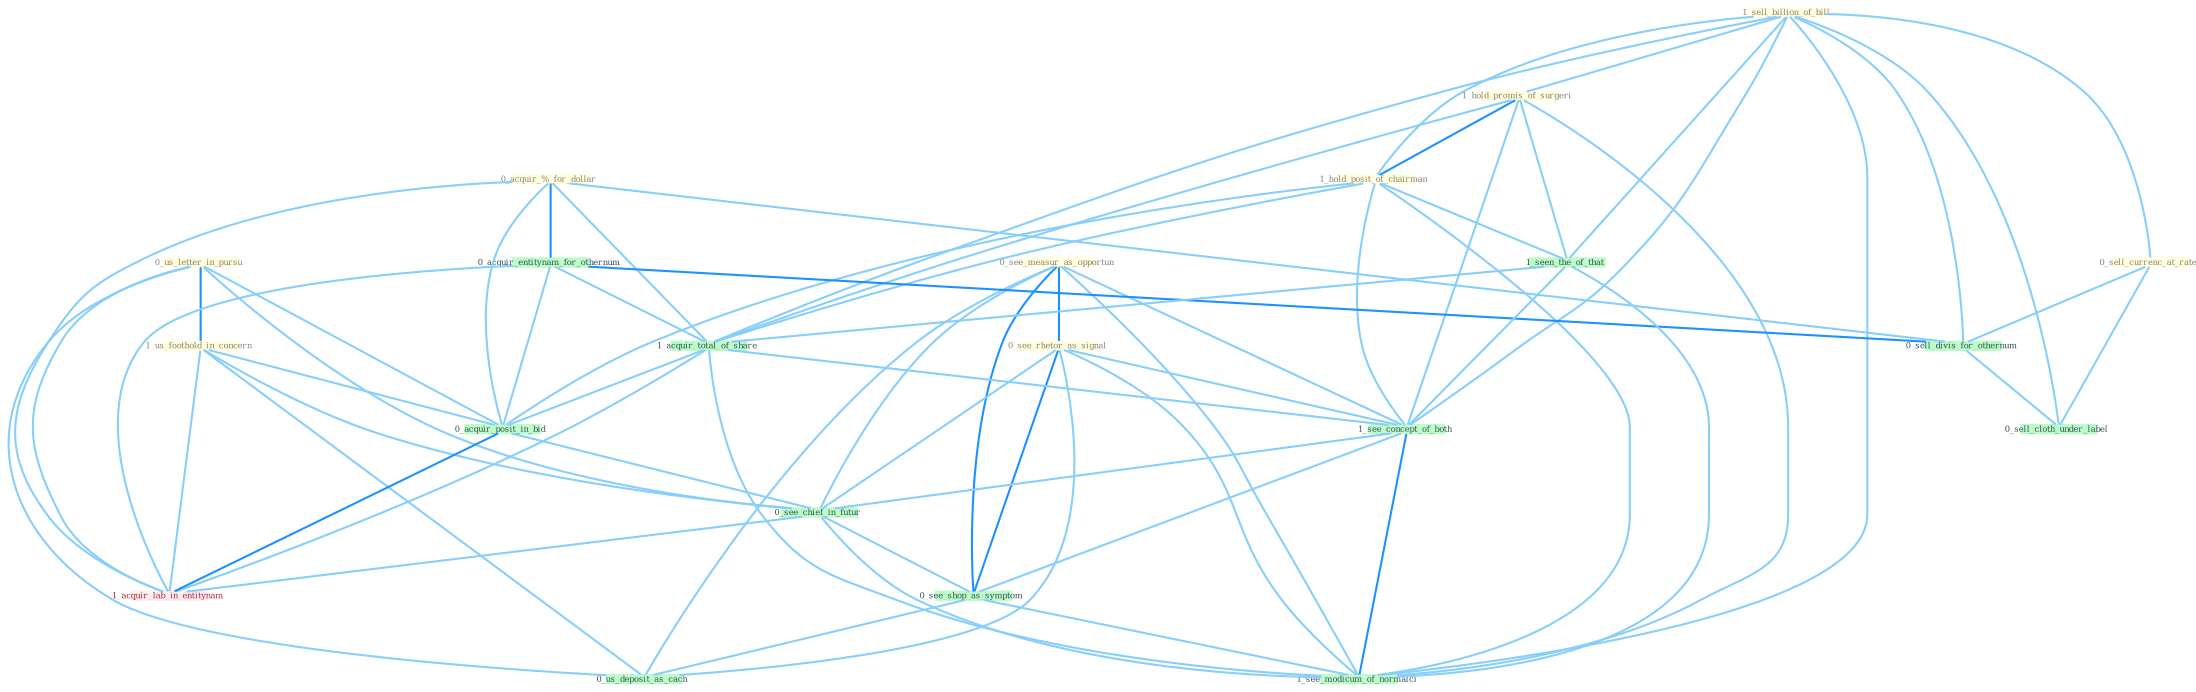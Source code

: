 Graph G{ 
    node
    [shape=polygon,style=filled,width=.5,height=.06,color="#BDFCC9",fixedsize=true,fontsize=4,
    fontcolor="#2f4f4f"];
    {node
    [color="#ffffe0", fontcolor="#8b7d6b"] "0_acquir_%_for_dollar " "0_us_letter_in_pursu " "1_sell_billion_of_bill " "1_hold_promis_of_surgeri " "1_us_foothold_in_concern " "0_see_measur_as_opportun " "0_sell_currenc_at_rate " "1_hold_posit_of_chairman " "0_see_rhetor_as_signal "}
{node [color="#fff0f5", fontcolor="#b22222"] "1_acquir_lab_in_entitynam "}
edge [color="#B0E2FF"];

	"0_acquir_%_for_dollar " -- "0_acquir_entitynam_for_othernum " [w="2", color="#1e90ff" , len=0.8];
	"0_acquir_%_for_dollar " -- "0_sell_divis_for_othernum " [w="1", color="#87cefa" ];
	"0_acquir_%_for_dollar " -- "1_acquir_total_of_share " [w="1", color="#87cefa" ];
	"0_acquir_%_for_dollar " -- "0_acquir_posit_in_bid " [w="1", color="#87cefa" ];
	"0_acquir_%_for_dollar " -- "1_acquir_lab_in_entitynam " [w="1", color="#87cefa" ];
	"0_us_letter_in_pursu " -- "1_us_foothold_in_concern " [w="2", color="#1e90ff" , len=0.8];
	"0_us_letter_in_pursu " -- "0_acquir_posit_in_bid " [w="1", color="#87cefa" ];
	"0_us_letter_in_pursu " -- "0_see_chief_in_futur " [w="1", color="#87cefa" ];
	"0_us_letter_in_pursu " -- "1_acquir_lab_in_entitynam " [w="1", color="#87cefa" ];
	"0_us_letter_in_pursu " -- "0_us_deposit_as_cach " [w="1", color="#87cefa" ];
	"1_sell_billion_of_bill " -- "1_hold_promis_of_surgeri " [w="1", color="#87cefa" ];
	"1_sell_billion_of_bill " -- "0_sell_currenc_at_rate " [w="1", color="#87cefa" ];
	"1_sell_billion_of_bill " -- "1_hold_posit_of_chairman " [w="1", color="#87cefa" ];
	"1_sell_billion_of_bill " -- "1_seen_the_of_that " [w="1", color="#87cefa" ];
	"1_sell_billion_of_bill " -- "0_sell_divis_for_othernum " [w="1", color="#87cefa" ];
	"1_sell_billion_of_bill " -- "1_acquir_total_of_share " [w="1", color="#87cefa" ];
	"1_sell_billion_of_bill " -- "0_sell_cloth_under_label " [w="1", color="#87cefa" ];
	"1_sell_billion_of_bill " -- "1_see_concept_of_both " [w="1", color="#87cefa" ];
	"1_sell_billion_of_bill " -- "1_see_modicum_of_normalci " [w="1", color="#87cefa" ];
	"1_hold_promis_of_surgeri " -- "1_hold_posit_of_chairman " [w="2", color="#1e90ff" , len=0.8];
	"1_hold_promis_of_surgeri " -- "1_seen_the_of_that " [w="1", color="#87cefa" ];
	"1_hold_promis_of_surgeri " -- "1_acquir_total_of_share " [w="1", color="#87cefa" ];
	"1_hold_promis_of_surgeri " -- "1_see_concept_of_both " [w="1", color="#87cefa" ];
	"1_hold_promis_of_surgeri " -- "1_see_modicum_of_normalci " [w="1", color="#87cefa" ];
	"1_us_foothold_in_concern " -- "0_acquir_posit_in_bid " [w="1", color="#87cefa" ];
	"1_us_foothold_in_concern " -- "0_see_chief_in_futur " [w="1", color="#87cefa" ];
	"1_us_foothold_in_concern " -- "1_acquir_lab_in_entitynam " [w="1", color="#87cefa" ];
	"1_us_foothold_in_concern " -- "0_us_deposit_as_cach " [w="1", color="#87cefa" ];
	"0_see_measur_as_opportun " -- "0_see_rhetor_as_signal " [w="2", color="#1e90ff" , len=0.8];
	"0_see_measur_as_opportun " -- "1_see_concept_of_both " [w="1", color="#87cefa" ];
	"0_see_measur_as_opportun " -- "0_see_chief_in_futur " [w="1", color="#87cefa" ];
	"0_see_measur_as_opportun " -- "0_see_shop_as_symptom " [w="2", color="#1e90ff" , len=0.8];
	"0_see_measur_as_opportun " -- "0_us_deposit_as_cach " [w="1", color="#87cefa" ];
	"0_see_measur_as_opportun " -- "1_see_modicum_of_normalci " [w="1", color="#87cefa" ];
	"0_sell_currenc_at_rate " -- "0_sell_divis_for_othernum " [w="1", color="#87cefa" ];
	"0_sell_currenc_at_rate " -- "0_sell_cloth_under_label " [w="1", color="#87cefa" ];
	"1_hold_posit_of_chairman " -- "1_seen_the_of_that " [w="1", color="#87cefa" ];
	"1_hold_posit_of_chairman " -- "1_acquir_total_of_share " [w="1", color="#87cefa" ];
	"1_hold_posit_of_chairman " -- "0_acquir_posit_in_bid " [w="1", color="#87cefa" ];
	"1_hold_posit_of_chairman " -- "1_see_concept_of_both " [w="1", color="#87cefa" ];
	"1_hold_posit_of_chairman " -- "1_see_modicum_of_normalci " [w="1", color="#87cefa" ];
	"0_see_rhetor_as_signal " -- "1_see_concept_of_both " [w="1", color="#87cefa" ];
	"0_see_rhetor_as_signal " -- "0_see_chief_in_futur " [w="1", color="#87cefa" ];
	"0_see_rhetor_as_signal " -- "0_see_shop_as_symptom " [w="2", color="#1e90ff" , len=0.8];
	"0_see_rhetor_as_signal " -- "0_us_deposit_as_cach " [w="1", color="#87cefa" ];
	"0_see_rhetor_as_signal " -- "1_see_modicum_of_normalci " [w="1", color="#87cefa" ];
	"0_acquir_entitynam_for_othernum " -- "0_sell_divis_for_othernum " [w="2", color="#1e90ff" , len=0.8];
	"0_acquir_entitynam_for_othernum " -- "1_acquir_total_of_share " [w="1", color="#87cefa" ];
	"0_acquir_entitynam_for_othernum " -- "0_acquir_posit_in_bid " [w="1", color="#87cefa" ];
	"0_acquir_entitynam_for_othernum " -- "1_acquir_lab_in_entitynam " [w="1", color="#87cefa" ];
	"1_seen_the_of_that " -- "1_acquir_total_of_share " [w="1", color="#87cefa" ];
	"1_seen_the_of_that " -- "1_see_concept_of_both " [w="1", color="#87cefa" ];
	"1_seen_the_of_that " -- "1_see_modicum_of_normalci " [w="1", color="#87cefa" ];
	"0_sell_divis_for_othernum " -- "0_sell_cloth_under_label " [w="1", color="#87cefa" ];
	"1_acquir_total_of_share " -- "0_acquir_posit_in_bid " [w="1", color="#87cefa" ];
	"1_acquir_total_of_share " -- "1_see_concept_of_both " [w="1", color="#87cefa" ];
	"1_acquir_total_of_share " -- "1_acquir_lab_in_entitynam " [w="1", color="#87cefa" ];
	"1_acquir_total_of_share " -- "1_see_modicum_of_normalci " [w="1", color="#87cefa" ];
	"0_acquir_posit_in_bid " -- "0_see_chief_in_futur " [w="1", color="#87cefa" ];
	"0_acquir_posit_in_bid " -- "1_acquir_lab_in_entitynam " [w="2", color="#1e90ff" , len=0.8];
	"1_see_concept_of_both " -- "0_see_chief_in_futur " [w="1", color="#87cefa" ];
	"1_see_concept_of_both " -- "0_see_shop_as_symptom " [w="1", color="#87cefa" ];
	"1_see_concept_of_both " -- "1_see_modicum_of_normalci " [w="2", color="#1e90ff" , len=0.8];
	"0_see_chief_in_futur " -- "0_see_shop_as_symptom " [w="1", color="#87cefa" ];
	"0_see_chief_in_futur " -- "1_acquir_lab_in_entitynam " [w="1", color="#87cefa" ];
	"0_see_chief_in_futur " -- "1_see_modicum_of_normalci " [w="1", color="#87cefa" ];
	"0_see_shop_as_symptom " -- "0_us_deposit_as_cach " [w="1", color="#87cefa" ];
	"0_see_shop_as_symptom " -- "1_see_modicum_of_normalci " [w="1", color="#87cefa" ];
}